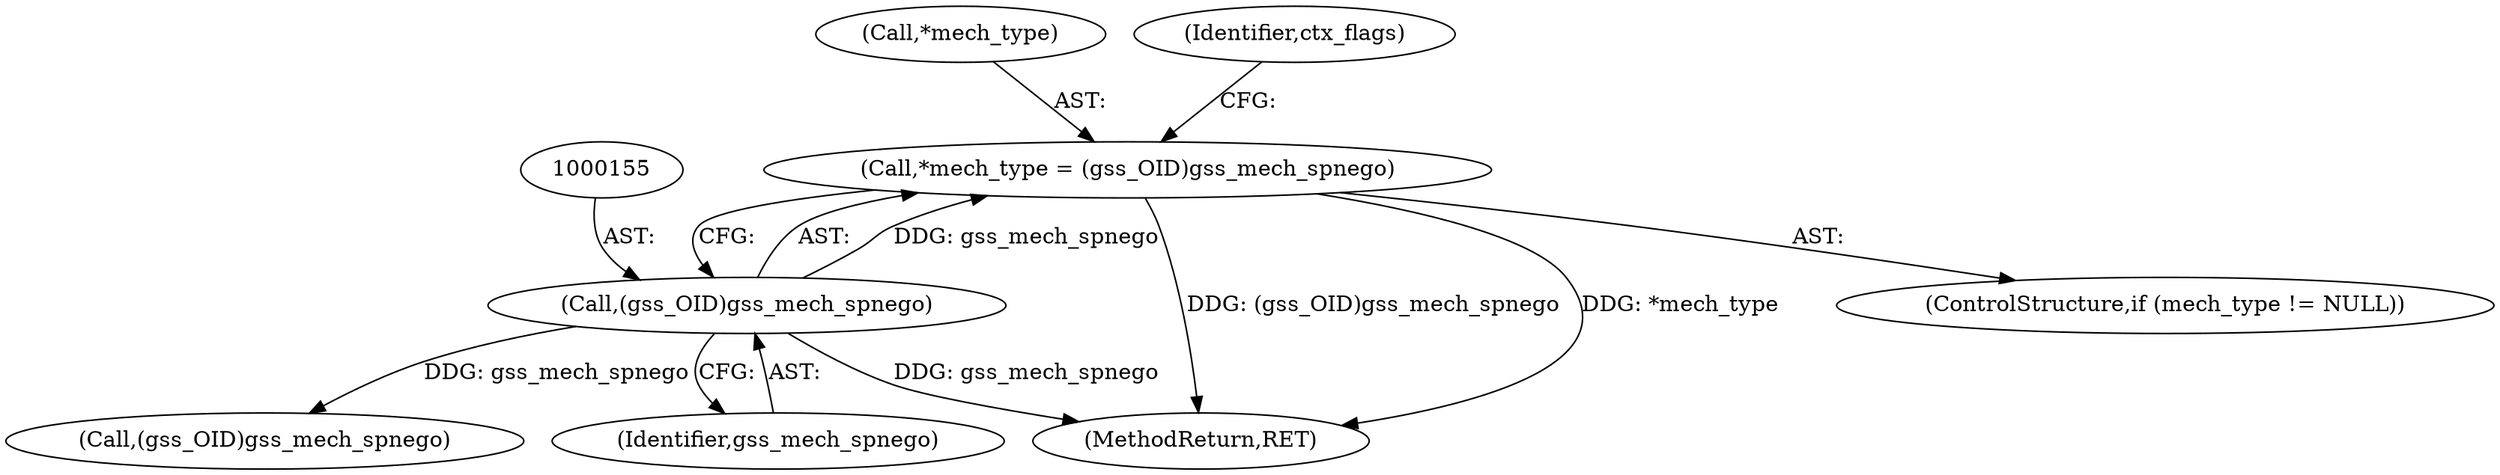 digraph "0_krb5_b51b33f2bc5d1497ddf5bd107f791c101695000d_13@pointer" {
"1000151" [label="(Call,*mech_type = (gss_OID)gss_mech_spnego)"];
"1000154" [label="(Call,(gss_OID)gss_mech_spnego)"];
"1000152" [label="(Call,*mech_type)"];
"1000237" [label="(MethodReturn,RET)"];
"1000154" [label="(Call,(gss_OID)gss_mech_spnego)"];
"1000151" [label="(Call,*mech_type = (gss_OID)gss_mech_spnego)"];
"1000147" [label="(ControlStructure,if (mech_type != NULL))"];
"1000219" [label="(Call,(gss_OID)gss_mech_spnego)"];
"1000156" [label="(Identifier,gss_mech_spnego)"];
"1000159" [label="(Identifier,ctx_flags)"];
"1000151" -> "1000147"  [label="AST: "];
"1000151" -> "1000154"  [label="CFG: "];
"1000152" -> "1000151"  [label="AST: "];
"1000154" -> "1000151"  [label="AST: "];
"1000159" -> "1000151"  [label="CFG: "];
"1000151" -> "1000237"  [label="DDG: (gss_OID)gss_mech_spnego"];
"1000151" -> "1000237"  [label="DDG: *mech_type"];
"1000154" -> "1000151"  [label="DDG: gss_mech_spnego"];
"1000154" -> "1000156"  [label="CFG: "];
"1000155" -> "1000154"  [label="AST: "];
"1000156" -> "1000154"  [label="AST: "];
"1000154" -> "1000237"  [label="DDG: gss_mech_spnego"];
"1000154" -> "1000219"  [label="DDG: gss_mech_spnego"];
}
